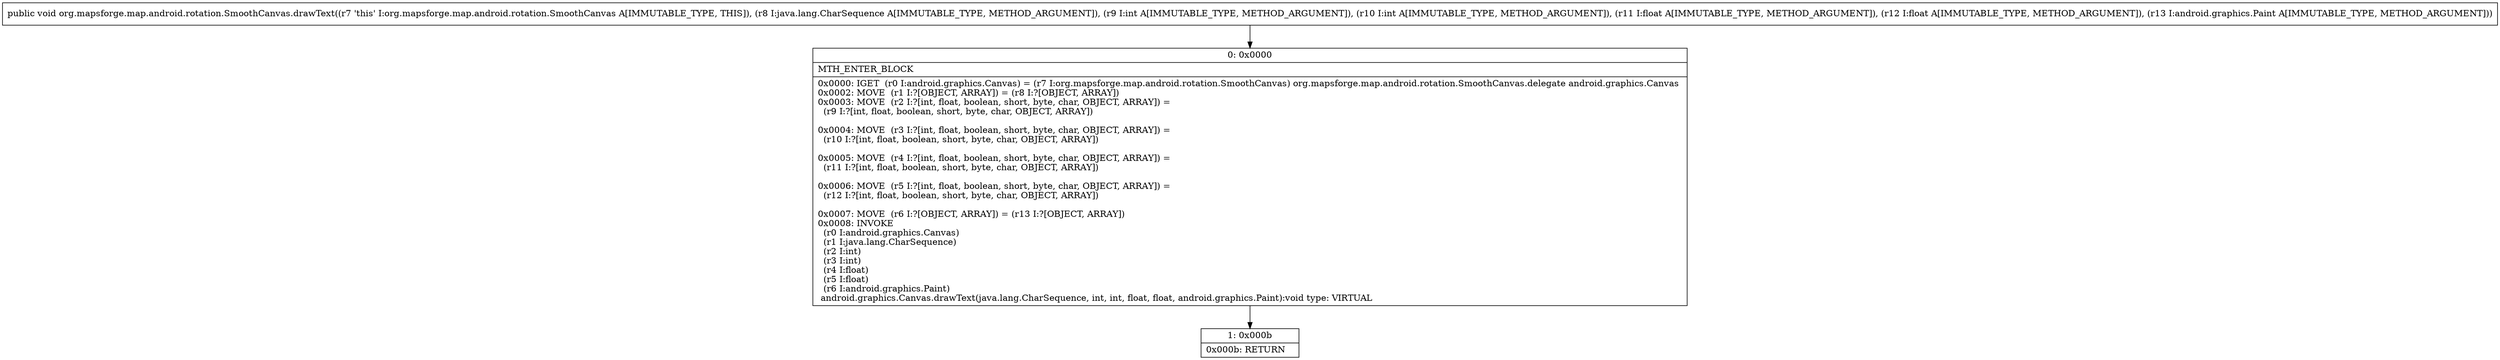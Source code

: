 digraph "CFG fororg.mapsforge.map.android.rotation.SmoothCanvas.drawText(Ljava\/lang\/CharSequence;IIFFLandroid\/graphics\/Paint;)V" {
Node_0 [shape=record,label="{0\:\ 0x0000|MTH_ENTER_BLOCK\l|0x0000: IGET  (r0 I:android.graphics.Canvas) = (r7 I:org.mapsforge.map.android.rotation.SmoothCanvas) org.mapsforge.map.android.rotation.SmoothCanvas.delegate android.graphics.Canvas \l0x0002: MOVE  (r1 I:?[OBJECT, ARRAY]) = (r8 I:?[OBJECT, ARRAY]) \l0x0003: MOVE  (r2 I:?[int, float, boolean, short, byte, char, OBJECT, ARRAY]) = \l  (r9 I:?[int, float, boolean, short, byte, char, OBJECT, ARRAY])\l \l0x0004: MOVE  (r3 I:?[int, float, boolean, short, byte, char, OBJECT, ARRAY]) = \l  (r10 I:?[int, float, boolean, short, byte, char, OBJECT, ARRAY])\l \l0x0005: MOVE  (r4 I:?[int, float, boolean, short, byte, char, OBJECT, ARRAY]) = \l  (r11 I:?[int, float, boolean, short, byte, char, OBJECT, ARRAY])\l \l0x0006: MOVE  (r5 I:?[int, float, boolean, short, byte, char, OBJECT, ARRAY]) = \l  (r12 I:?[int, float, boolean, short, byte, char, OBJECT, ARRAY])\l \l0x0007: MOVE  (r6 I:?[OBJECT, ARRAY]) = (r13 I:?[OBJECT, ARRAY]) \l0x0008: INVOKE  \l  (r0 I:android.graphics.Canvas)\l  (r1 I:java.lang.CharSequence)\l  (r2 I:int)\l  (r3 I:int)\l  (r4 I:float)\l  (r5 I:float)\l  (r6 I:android.graphics.Paint)\l android.graphics.Canvas.drawText(java.lang.CharSequence, int, int, float, float, android.graphics.Paint):void type: VIRTUAL \l}"];
Node_1 [shape=record,label="{1\:\ 0x000b|0x000b: RETURN   \l}"];
MethodNode[shape=record,label="{public void org.mapsforge.map.android.rotation.SmoothCanvas.drawText((r7 'this' I:org.mapsforge.map.android.rotation.SmoothCanvas A[IMMUTABLE_TYPE, THIS]), (r8 I:java.lang.CharSequence A[IMMUTABLE_TYPE, METHOD_ARGUMENT]), (r9 I:int A[IMMUTABLE_TYPE, METHOD_ARGUMENT]), (r10 I:int A[IMMUTABLE_TYPE, METHOD_ARGUMENT]), (r11 I:float A[IMMUTABLE_TYPE, METHOD_ARGUMENT]), (r12 I:float A[IMMUTABLE_TYPE, METHOD_ARGUMENT]), (r13 I:android.graphics.Paint A[IMMUTABLE_TYPE, METHOD_ARGUMENT])) }"];
MethodNode -> Node_0;
Node_0 -> Node_1;
}

